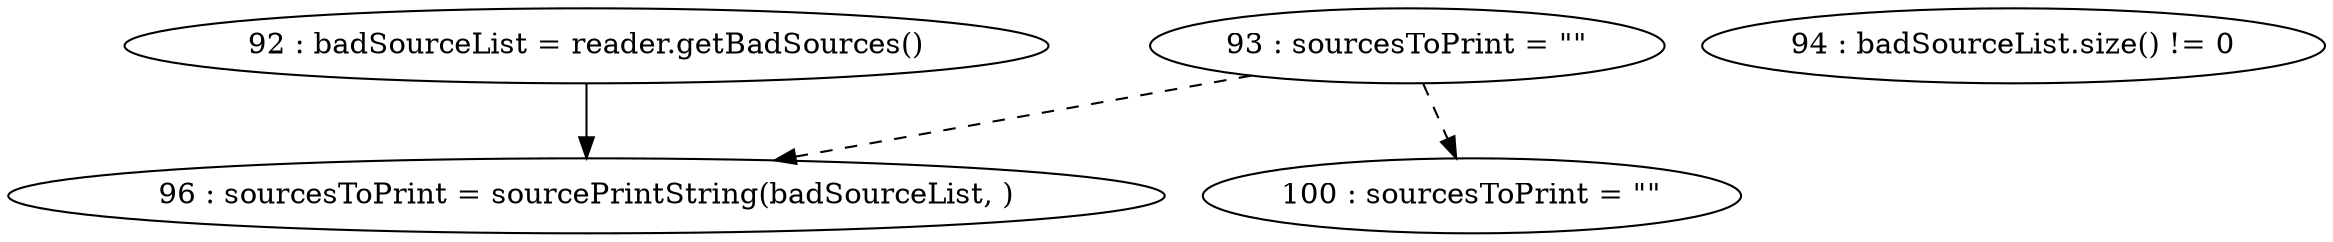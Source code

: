 digraph G {
"92 : badSourceList = reader.getBadSources()"
"92 : badSourceList = reader.getBadSources()" -> "96 : sourcesToPrint = sourcePrintString(badSourceList, )"
"93 : sourcesToPrint = \"\""
"93 : sourcesToPrint = \"\"" -> "96 : sourcesToPrint = sourcePrintString(badSourceList, )" [style=dashed]
"93 : sourcesToPrint = \"\"" -> "100 : sourcesToPrint = \"\"" [style=dashed]
"94 : badSourceList.size() != 0"
"96 : sourcesToPrint = sourcePrintString(badSourceList, )"
"100 : sourcesToPrint = \"\""
}